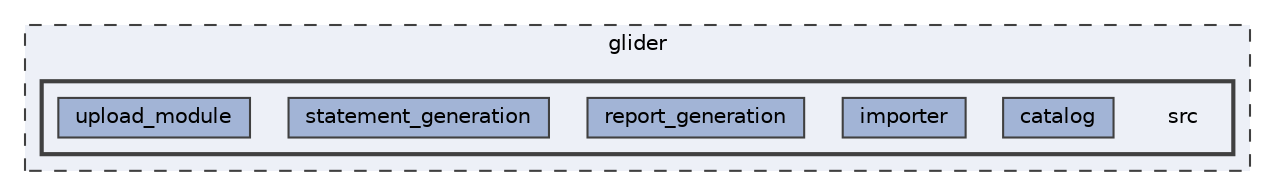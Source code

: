 digraph "/Users/michellmonroy/Documents/dev-glider/glider/src"
{
 // LATEX_PDF_SIZE
  bgcolor="transparent";
  edge [fontname=Helvetica,fontsize=10,labelfontname=Helvetica,labelfontsize=10];
  node [fontname=Helvetica,fontsize=10,shape=box,height=0.2,width=0.4];
  compound=true
  subgraph clusterdir_4de169e4703885b9ee6c6c3bcc6685f0 {
    graph [ bgcolor="#edf0f7", pencolor="grey25", label="glider", fontname=Helvetica,fontsize=10 style="filled,dashed", URL="dir_4de169e4703885b9ee6c6c3bcc6685f0.html",tooltip=""]
  subgraph clusterdir_9d76ffe649fed0c38bf619c3849ac837 {
    graph [ bgcolor="#edf0f7", pencolor="grey25", label="", fontname=Helvetica,fontsize=10 style="filled,bold", URL="dir_9d76ffe649fed0c38bf619c3849ac837.html",tooltip=""]
    dir_9d76ffe649fed0c38bf619c3849ac837 [shape=plaintext, label="src"];
  dir_6f7f0b263af4fe8cc1f1ae3b98f4e900 [label="catalog", fillcolor="#a2b4d6", color="grey25", style="filled", URL="dir_6f7f0b263af4fe8cc1f1ae3b98f4e900.html",tooltip=""];
  dir_85f805ebf097489bbec7af73b54b451c [label="importer", fillcolor="#a2b4d6", color="grey25", style="filled", URL="dir_85f805ebf097489bbec7af73b54b451c.html",tooltip=""];
  dir_1a767ab3db76496ef3cf61bf38ebdf39 [label="report_generation", fillcolor="#a2b4d6", color="grey25", style="filled", URL="dir_1a767ab3db76496ef3cf61bf38ebdf39.html",tooltip=""];
  dir_3f30550f08603b20e62ab03a202aeb6b [label="statement_generation", fillcolor="#a2b4d6", color="grey25", style="filled", URL="dir_3f30550f08603b20e62ab03a202aeb6b.html",tooltip=""];
  dir_a01c5af79a51603c4d38b3d07ebf014a [label="upload_module", fillcolor="#a2b4d6", color="grey25", style="filled", URL="dir_a01c5af79a51603c4d38b3d07ebf014a.html",tooltip=""];
  }
  }
}
